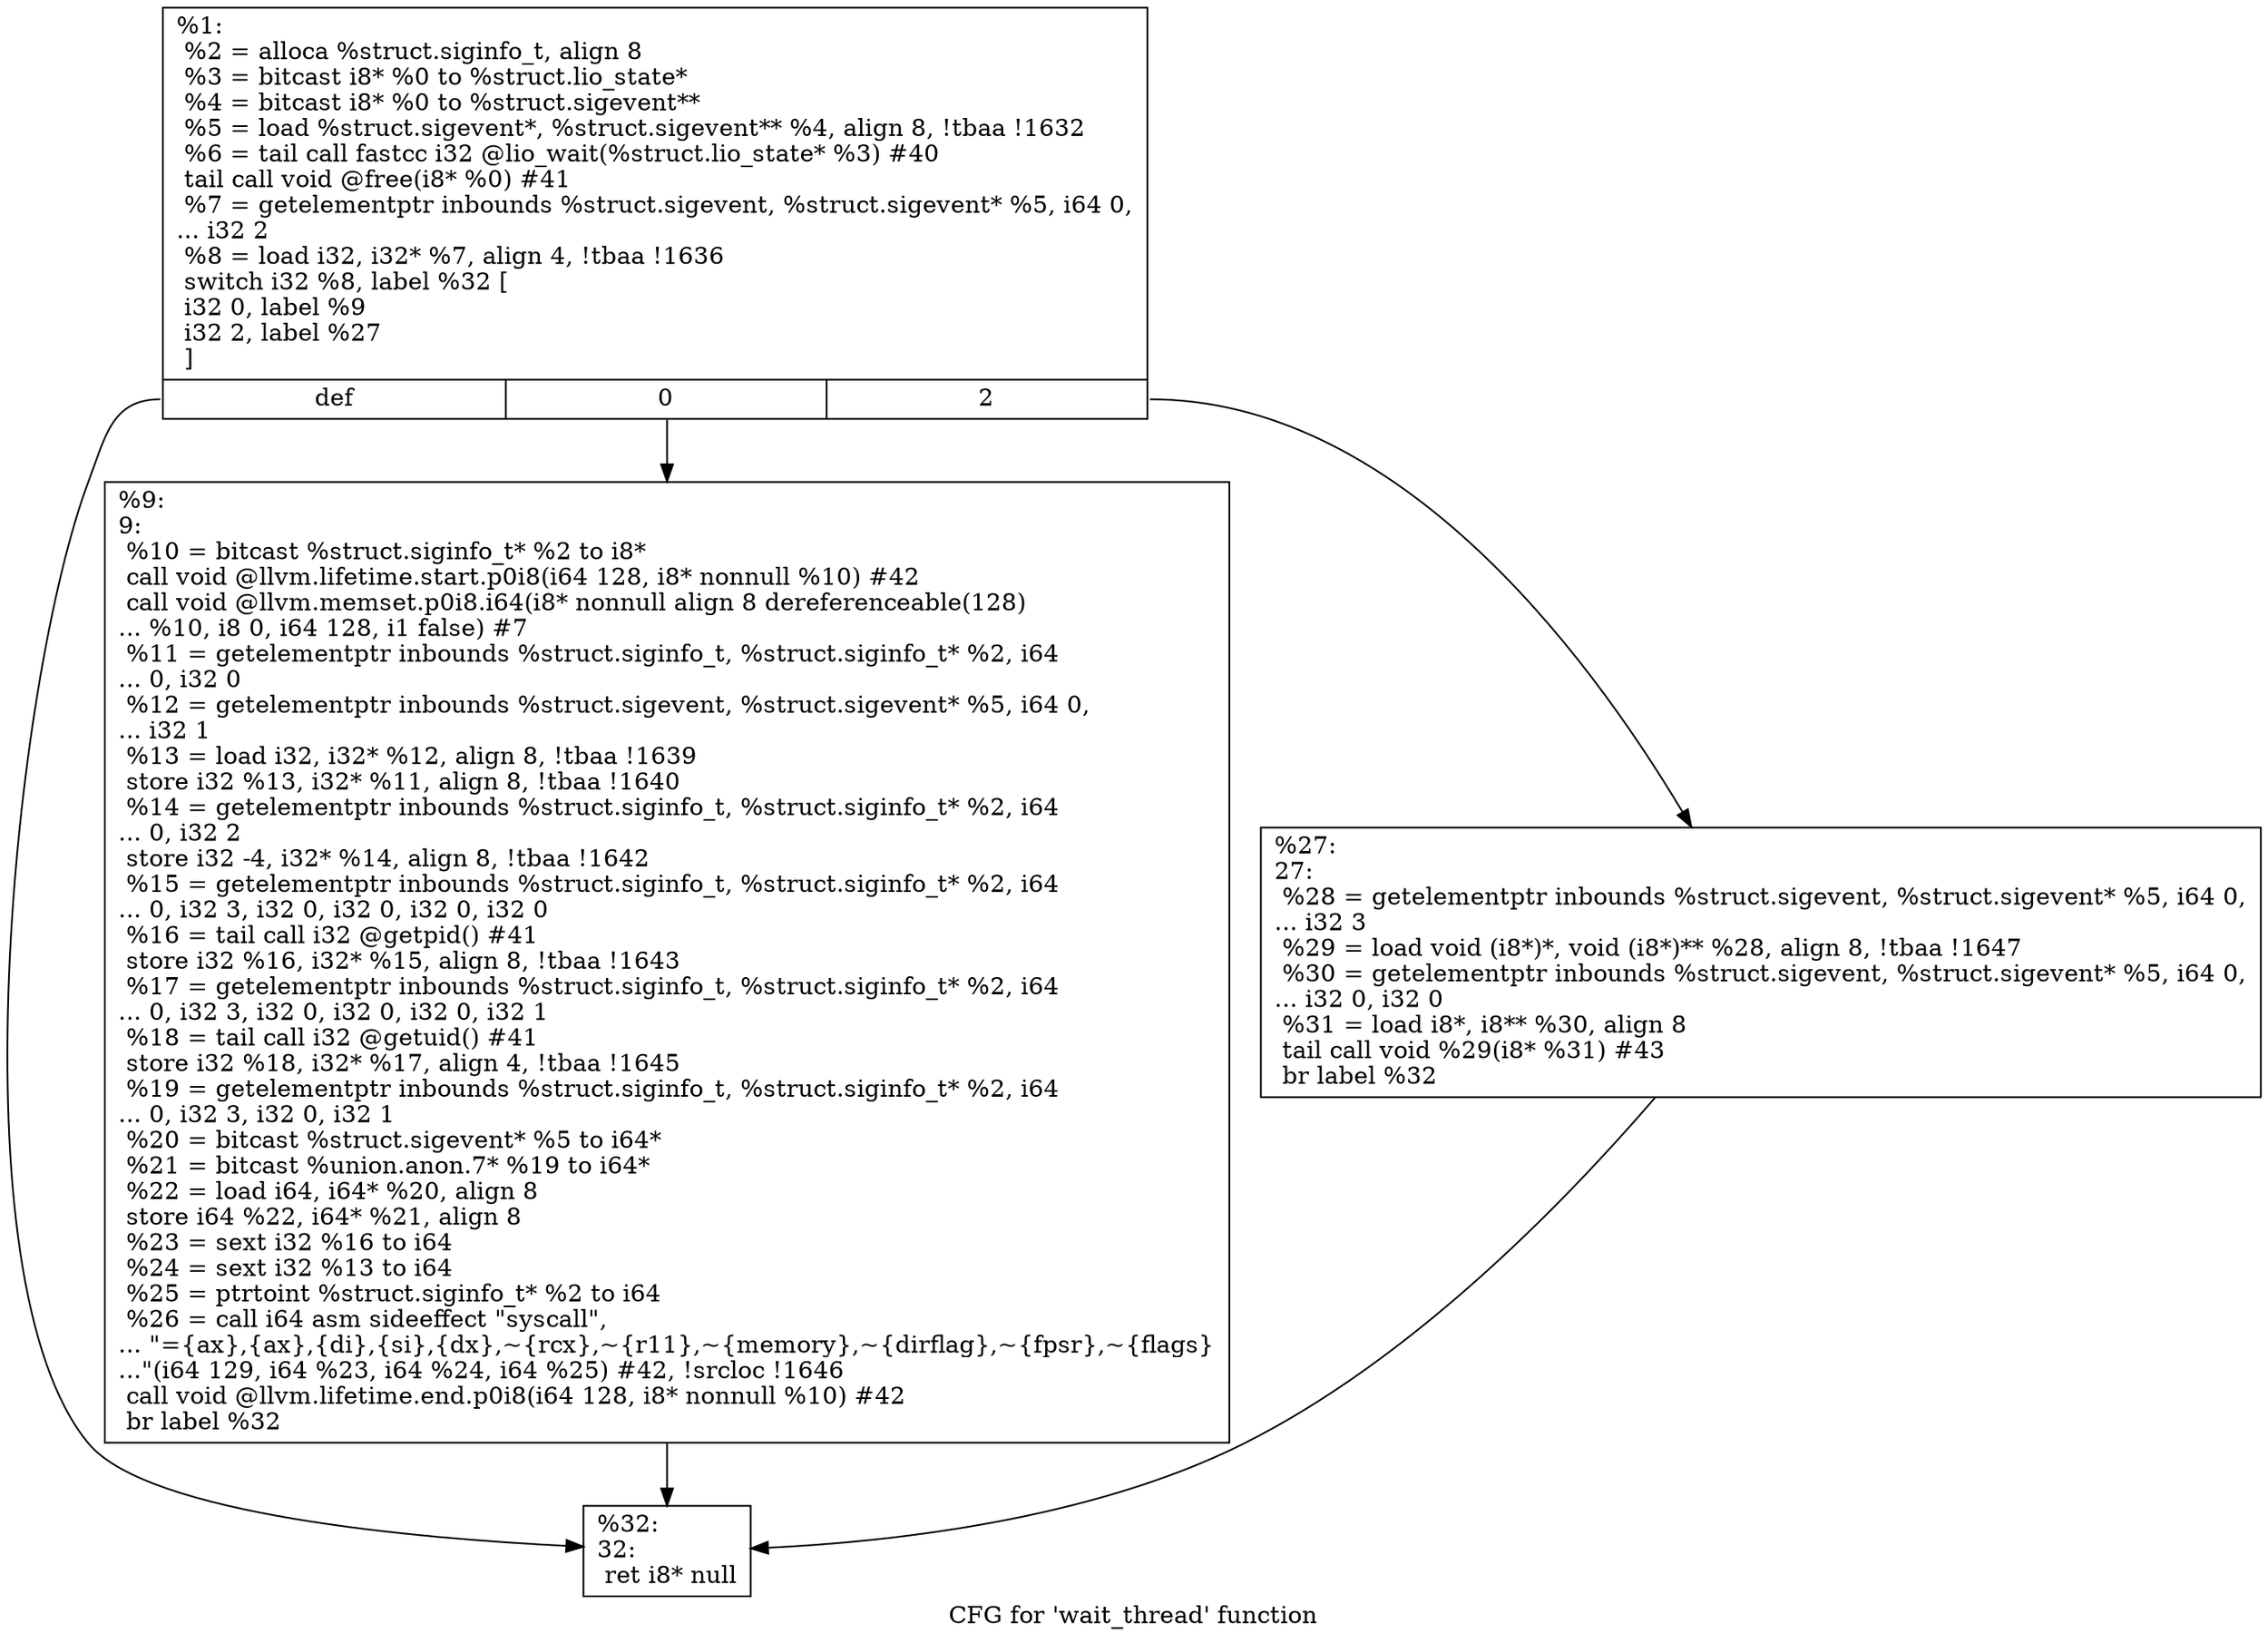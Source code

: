 digraph "CFG for 'wait_thread' function" {
	label="CFG for 'wait_thread' function";

	Node0x1a9e010 [shape=record,label="{%1:\l  %2 = alloca %struct.siginfo_t, align 8\l  %3 = bitcast i8* %0 to %struct.lio_state*\l  %4 = bitcast i8* %0 to %struct.sigevent**\l  %5 = load %struct.sigevent*, %struct.sigevent** %4, align 8, !tbaa !1632\l  %6 = tail call fastcc i32 @lio_wait(%struct.lio_state* %3) #40\l  tail call void @free(i8* %0) #41\l  %7 = getelementptr inbounds %struct.sigevent, %struct.sigevent* %5, i64 0,\l... i32 2\l  %8 = load i32, i32* %7, align 4, !tbaa !1636\l  switch i32 %8, label %32 [\l    i32 0, label %9\l    i32 2, label %27\l  ]\l|{<s0>def|<s1>0|<s2>2}}"];
	Node0x1a9e010:s0 -> Node0x1a9e100;
	Node0x1a9e010:s1 -> Node0x1a9e060;
	Node0x1a9e010:s2 -> Node0x1a9e0b0;
	Node0x1a9e060 [shape=record,label="{%9:\l9:                                                \l  %10 = bitcast %struct.siginfo_t* %2 to i8*\l  call void @llvm.lifetime.start.p0i8(i64 128, i8* nonnull %10) #42\l  call void @llvm.memset.p0i8.i64(i8* nonnull align 8 dereferenceable(128)\l... %10, i8 0, i64 128, i1 false) #7\l  %11 = getelementptr inbounds %struct.siginfo_t, %struct.siginfo_t* %2, i64\l... 0, i32 0\l  %12 = getelementptr inbounds %struct.sigevent, %struct.sigevent* %5, i64 0,\l... i32 1\l  %13 = load i32, i32* %12, align 8, !tbaa !1639\l  store i32 %13, i32* %11, align 8, !tbaa !1640\l  %14 = getelementptr inbounds %struct.siginfo_t, %struct.siginfo_t* %2, i64\l... 0, i32 2\l  store i32 -4, i32* %14, align 8, !tbaa !1642\l  %15 = getelementptr inbounds %struct.siginfo_t, %struct.siginfo_t* %2, i64\l... 0, i32 3, i32 0, i32 0, i32 0, i32 0\l  %16 = tail call i32 @getpid() #41\l  store i32 %16, i32* %15, align 8, !tbaa !1643\l  %17 = getelementptr inbounds %struct.siginfo_t, %struct.siginfo_t* %2, i64\l... 0, i32 3, i32 0, i32 0, i32 0, i32 1\l  %18 = tail call i32 @getuid() #41\l  store i32 %18, i32* %17, align 4, !tbaa !1645\l  %19 = getelementptr inbounds %struct.siginfo_t, %struct.siginfo_t* %2, i64\l... 0, i32 3, i32 0, i32 1\l  %20 = bitcast %struct.sigevent* %5 to i64*\l  %21 = bitcast %union.anon.7* %19 to i64*\l  %22 = load i64, i64* %20, align 8\l  store i64 %22, i64* %21, align 8\l  %23 = sext i32 %16 to i64\l  %24 = sext i32 %13 to i64\l  %25 = ptrtoint %struct.siginfo_t* %2 to i64\l  %26 = call i64 asm sideeffect \"syscall\",\l... \"=\{ax\},\{ax\},\{di\},\{si\},\{dx\},~\{rcx\},~\{r11\},~\{memory\},~\{dirflag\},~\{fpsr\},~\{flags\}\l...\"(i64 129, i64 %23, i64 %24, i64 %25) #42, !srcloc !1646\l  call void @llvm.lifetime.end.p0i8(i64 128, i8* nonnull %10) #42\l  br label %32\l}"];
	Node0x1a9e060 -> Node0x1a9e100;
	Node0x1a9e0b0 [shape=record,label="{%27:\l27:                                               \l  %28 = getelementptr inbounds %struct.sigevent, %struct.sigevent* %5, i64 0,\l... i32 3\l  %29 = load void (i8*)*, void (i8*)** %28, align 8, !tbaa !1647\l  %30 = getelementptr inbounds %struct.sigevent, %struct.sigevent* %5, i64 0,\l... i32 0, i32 0\l  %31 = load i8*, i8** %30, align 8\l  tail call void %29(i8* %31) #43\l  br label %32\l}"];
	Node0x1a9e0b0 -> Node0x1a9e100;
	Node0x1a9e100 [shape=record,label="{%32:\l32:                                               \l  ret i8* null\l}"];
}
